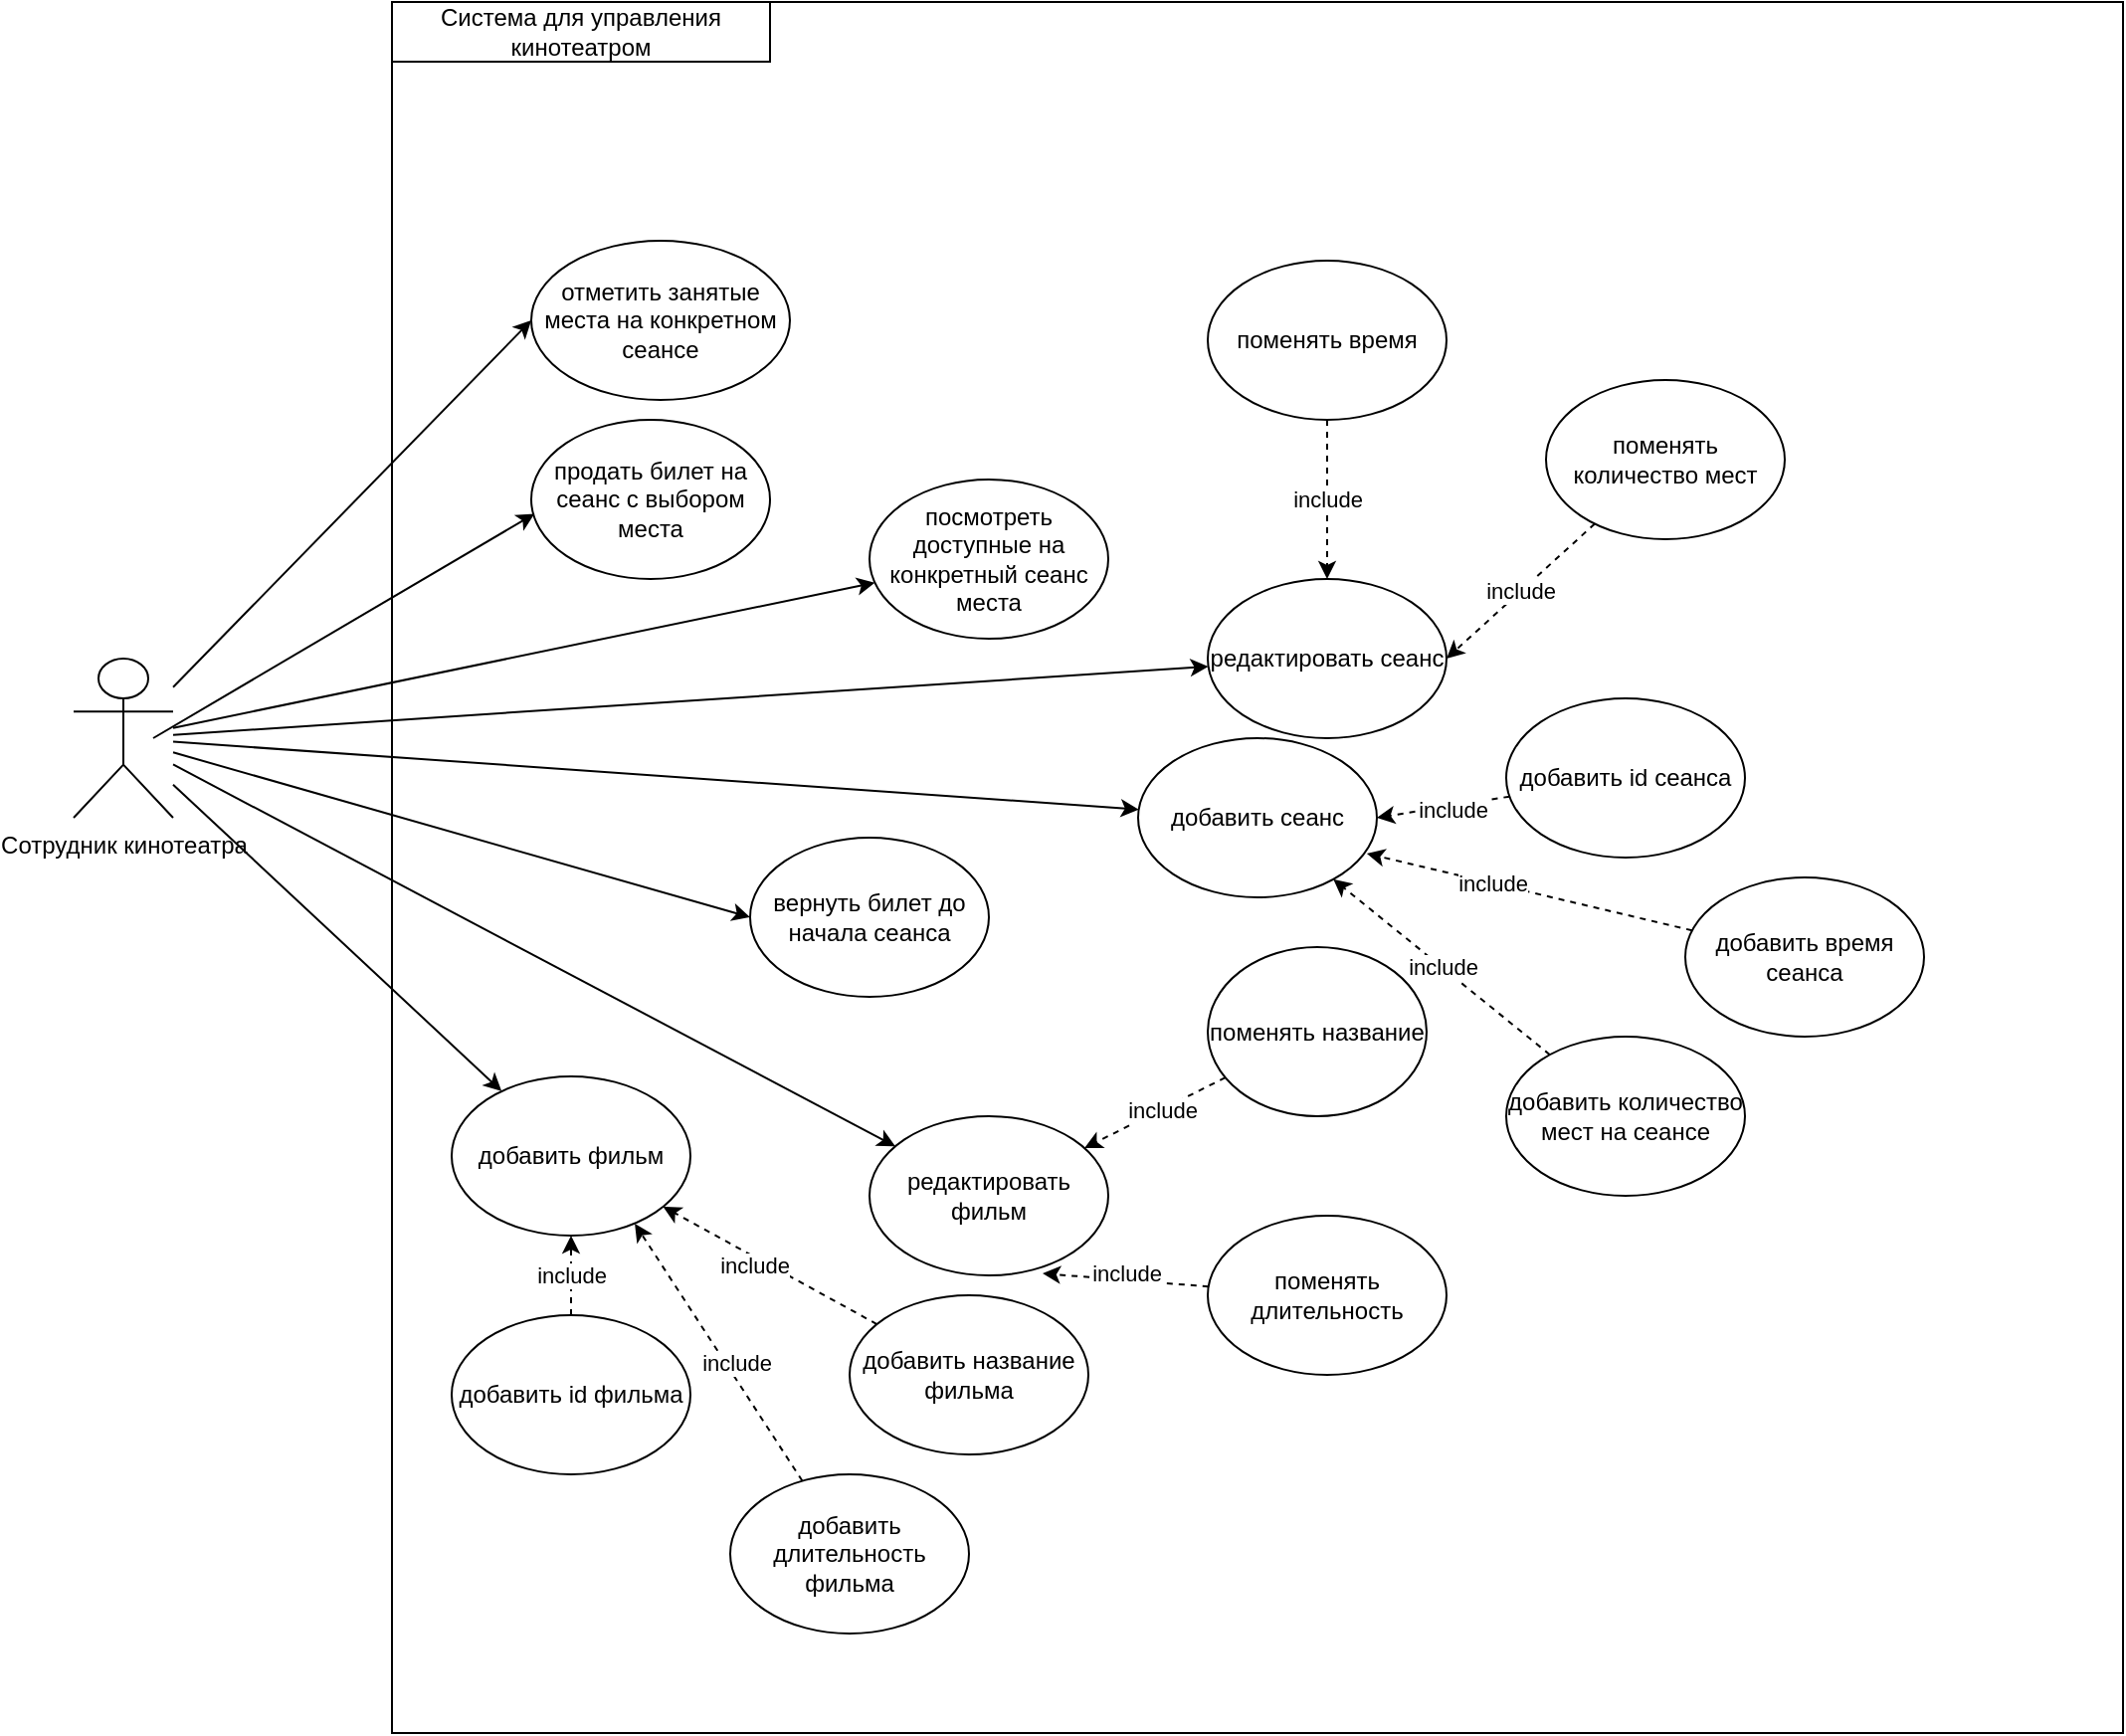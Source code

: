 <mxfile version="22.1.11" type="device">
  <diagram name="Страница — 1" id="BfXXUxiIAd01Yg0TkIi8">
    <mxGraphModel dx="984" dy="695" grid="1" gridSize="10" guides="1" tooltips="1" connect="1" arrows="1" fold="1" page="1" pageScale="1" pageWidth="827" pageHeight="1169" math="0" shadow="0">
      <root>
        <mxCell id="0" />
        <mxCell id="1" parent="0" />
        <mxCell id="MluJIr57iyrZP8SSuak7-4" value="" style="whiteSpace=wrap;html=1;aspect=fixed;strokeColor=default;" parent="1" vertex="1">
          <mxGeometry x="440" y="40" width="870" height="870" as="geometry" />
        </mxCell>
        <mxCell id="2qqS1FkIt9U3KMilBtJh-5" style="rounded=0;orthogonalLoop=1;jettySize=auto;html=1;entryX=0;entryY=0.5;entryDx=0;entryDy=0;" edge="1" parent="1" source="MluJIr57iyrZP8SSuak7-13" target="2qqS1FkIt9U3KMilBtJh-3">
          <mxGeometry relative="1" as="geometry" />
        </mxCell>
        <mxCell id="2qqS1FkIt9U3KMilBtJh-10" style="rounded=0;orthogonalLoop=1;jettySize=auto;html=1;entryX=0;entryY=0.5;entryDx=0;entryDy=0;" edge="1" parent="1" source="MluJIr57iyrZP8SSuak7-13" target="2qqS1FkIt9U3KMilBtJh-9">
          <mxGeometry relative="1" as="geometry" />
        </mxCell>
        <mxCell id="2qqS1FkIt9U3KMilBtJh-12" style="rounded=0;orthogonalLoop=1;jettySize=auto;html=1;" edge="1" parent="1" source="MluJIr57iyrZP8SSuak7-13" target="2qqS1FkIt9U3KMilBtJh-11">
          <mxGeometry relative="1" as="geometry" />
        </mxCell>
        <mxCell id="2qqS1FkIt9U3KMilBtJh-14" style="rounded=0;orthogonalLoop=1;jettySize=auto;html=1;" edge="1" parent="1" source="MluJIr57iyrZP8SSuak7-13" target="2qqS1FkIt9U3KMilBtJh-13">
          <mxGeometry relative="1" as="geometry" />
        </mxCell>
        <mxCell id="2qqS1FkIt9U3KMilBtJh-16" style="rounded=0;orthogonalLoop=1;jettySize=auto;html=1;" edge="1" parent="1" source="MluJIr57iyrZP8SSuak7-13" target="2qqS1FkIt9U3KMilBtJh-15">
          <mxGeometry relative="1" as="geometry" />
        </mxCell>
        <mxCell id="2qqS1FkIt9U3KMilBtJh-18" style="rounded=0;orthogonalLoop=1;jettySize=auto;html=1;" edge="1" parent="1" source="MluJIr57iyrZP8SSuak7-13" target="2qqS1FkIt9U3KMilBtJh-17">
          <mxGeometry relative="1" as="geometry" />
        </mxCell>
        <mxCell id="2qqS1FkIt9U3KMilBtJh-20" style="rounded=0;orthogonalLoop=1;jettySize=auto;html=1;" edge="1" parent="1" source="MluJIr57iyrZP8SSuak7-13" target="2qqS1FkIt9U3KMilBtJh-19">
          <mxGeometry relative="1" as="geometry" />
        </mxCell>
        <mxCell id="MluJIr57iyrZP8SSuak7-13" value="Сотрудник кинотеатра" style="shape=umlActor;verticalLabelPosition=bottom;verticalAlign=top;html=1;outlineConnect=0;" parent="1" vertex="1">
          <mxGeometry x="280" y="370" width="50" height="80" as="geometry" />
        </mxCell>
        <mxCell id="MluJIr57iyrZP8SSuak7-23" value="Система для управления кинотеатром" style="rounded=0;whiteSpace=wrap;html=1;" parent="1" vertex="1">
          <mxGeometry x="440" y="40" width="190" height="30" as="geometry" />
        </mxCell>
        <mxCell id="2qqS1FkIt9U3KMilBtJh-3" value="отметить занятые места на конкретном сеансе" style="ellipse;whiteSpace=wrap;html=1;" vertex="1" parent="1">
          <mxGeometry x="510" y="160" width="130" height="80" as="geometry" />
        </mxCell>
        <mxCell id="2qqS1FkIt9U3KMilBtJh-7" value="продать билет на сеанс с выбором места" style="ellipse;whiteSpace=wrap;html=1;" vertex="1" parent="1">
          <mxGeometry x="510" y="250" width="120" height="80" as="geometry" />
        </mxCell>
        <mxCell id="2qqS1FkIt9U3KMilBtJh-8" style="rounded=0;orthogonalLoop=1;jettySize=auto;html=1;entryX=0.014;entryY=0.59;entryDx=0;entryDy=0;entryPerimeter=0;" edge="1" parent="1" target="2qqS1FkIt9U3KMilBtJh-7">
          <mxGeometry relative="1" as="geometry">
            <mxPoint x="320" y="410" as="sourcePoint" />
          </mxGeometry>
        </mxCell>
        <mxCell id="2qqS1FkIt9U3KMilBtJh-9" value="вернуть билет до начала сеанса" style="ellipse;whiteSpace=wrap;html=1;" vertex="1" parent="1">
          <mxGeometry x="620" y="460" width="120" height="80" as="geometry" />
        </mxCell>
        <mxCell id="2qqS1FkIt9U3KMilBtJh-11" value="добавить фильм" style="ellipse;whiteSpace=wrap;html=1;" vertex="1" parent="1">
          <mxGeometry x="470" y="580" width="120" height="80" as="geometry" />
        </mxCell>
        <mxCell id="2qqS1FkIt9U3KMilBtJh-13" value="добавить сеанс" style="ellipse;whiteSpace=wrap;html=1;" vertex="1" parent="1">
          <mxGeometry x="815" y="410" width="120" height="80" as="geometry" />
        </mxCell>
        <mxCell id="2qqS1FkIt9U3KMilBtJh-15" value="посмотреть доступные на конкретный сеанс места" style="ellipse;whiteSpace=wrap;html=1;" vertex="1" parent="1">
          <mxGeometry x="680" y="280" width="120" height="80" as="geometry" />
        </mxCell>
        <mxCell id="2qqS1FkIt9U3KMilBtJh-17" value="редактировать фильм" style="ellipse;whiteSpace=wrap;html=1;" vertex="1" parent="1">
          <mxGeometry x="680" y="600" width="120" height="80" as="geometry" />
        </mxCell>
        <mxCell id="2qqS1FkIt9U3KMilBtJh-19" value="редактировать сеанс" style="ellipse;whiteSpace=wrap;html=1;" vertex="1" parent="1">
          <mxGeometry x="850" y="330" width="120" height="80" as="geometry" />
        </mxCell>
        <mxCell id="2qqS1FkIt9U3KMilBtJh-27" style="rounded=0;orthogonalLoop=1;jettySize=auto;html=1;dashed=1;" edge="1" parent="1" source="2qqS1FkIt9U3KMilBtJh-21" target="2qqS1FkIt9U3KMilBtJh-17">
          <mxGeometry relative="1" as="geometry" />
        </mxCell>
        <mxCell id="2qqS1FkIt9U3KMilBtJh-29" value="include" style="edgeLabel;html=1;align=center;verticalAlign=middle;resizable=0;points=[];" vertex="1" connectable="0" parent="2qqS1FkIt9U3KMilBtJh-27">
          <mxGeometry x="-0.117" y="-1" relative="1" as="geometry">
            <mxPoint y="1" as="offset" />
          </mxGeometry>
        </mxCell>
        <mxCell id="2qqS1FkIt9U3KMilBtJh-21" value="поменять название" style="ellipse;whiteSpace=wrap;html=1;" vertex="1" parent="1">
          <mxGeometry x="850" y="515" width="110" height="85" as="geometry" />
        </mxCell>
        <mxCell id="2qqS1FkIt9U3KMilBtJh-22" value="поменять длительность" style="ellipse;whiteSpace=wrap;html=1;" vertex="1" parent="1">
          <mxGeometry x="850" y="650" width="120" height="80" as="geometry" />
        </mxCell>
        <mxCell id="2qqS1FkIt9U3KMilBtJh-25" value="include" style="edgeStyle=orthogonalEdgeStyle;rounded=0;orthogonalLoop=1;jettySize=auto;html=1;entryX=0.5;entryY=0;entryDx=0;entryDy=0;dashed=1;" edge="1" parent="1" source="2qqS1FkIt9U3KMilBtJh-23" target="2qqS1FkIt9U3KMilBtJh-19">
          <mxGeometry relative="1" as="geometry" />
        </mxCell>
        <mxCell id="2qqS1FkIt9U3KMilBtJh-23" value="поменять время" style="ellipse;whiteSpace=wrap;html=1;" vertex="1" parent="1">
          <mxGeometry x="850" y="170" width="120" height="80" as="geometry" />
        </mxCell>
        <mxCell id="2qqS1FkIt9U3KMilBtJh-26" value="include" style="rounded=0;orthogonalLoop=1;jettySize=auto;html=1;entryX=1;entryY=0.5;entryDx=0;entryDy=0;dashed=1;" edge="1" parent="1" source="2qqS1FkIt9U3KMilBtJh-24" target="2qqS1FkIt9U3KMilBtJh-19">
          <mxGeometry relative="1" as="geometry" />
        </mxCell>
        <mxCell id="2qqS1FkIt9U3KMilBtJh-24" value="поменять количество мест" style="ellipse;whiteSpace=wrap;html=1;" vertex="1" parent="1">
          <mxGeometry x="1020" y="230" width="120" height="80" as="geometry" />
        </mxCell>
        <mxCell id="2qqS1FkIt9U3KMilBtJh-28" style="rounded=0;orthogonalLoop=1;jettySize=auto;html=1;entryX=0.725;entryY=0.988;entryDx=0;entryDy=0;entryPerimeter=0;dashed=1;" edge="1" parent="1" source="2qqS1FkIt9U3KMilBtJh-22" target="2qqS1FkIt9U3KMilBtJh-17">
          <mxGeometry relative="1" as="geometry" />
        </mxCell>
        <mxCell id="2qqS1FkIt9U3KMilBtJh-30" value="include" style="edgeLabel;html=1;align=center;verticalAlign=middle;resizable=0;points=[];" vertex="1" connectable="0" parent="2qqS1FkIt9U3KMilBtJh-28">
          <mxGeometry x="0.0" y="-4" relative="1" as="geometry">
            <mxPoint as="offset" />
          </mxGeometry>
        </mxCell>
        <mxCell id="2qqS1FkIt9U3KMilBtJh-44" value="include" style="edgeStyle=orthogonalEdgeStyle;rounded=0;orthogonalLoop=1;jettySize=auto;html=1;dashed=1;" edge="1" parent="1" source="2qqS1FkIt9U3KMilBtJh-32" target="2qqS1FkIt9U3KMilBtJh-11">
          <mxGeometry relative="1" as="geometry" />
        </mxCell>
        <mxCell id="2qqS1FkIt9U3KMilBtJh-32" value="добавить id фильма" style="ellipse;whiteSpace=wrap;html=1;" vertex="1" parent="1">
          <mxGeometry x="470" y="700" width="120" height="80" as="geometry" />
        </mxCell>
        <mxCell id="2qqS1FkIt9U3KMilBtJh-45" style="rounded=0;orthogonalLoop=1;jettySize=auto;html=1;dashed=1;" edge="1" parent="1" source="2qqS1FkIt9U3KMilBtJh-33" target="2qqS1FkIt9U3KMilBtJh-11">
          <mxGeometry relative="1" as="geometry" />
        </mxCell>
        <mxCell id="2qqS1FkIt9U3KMilBtJh-47" value="include" style="edgeLabel;html=1;align=center;verticalAlign=middle;resizable=0;points=[];" vertex="1" connectable="0" parent="2qqS1FkIt9U3KMilBtJh-45">
          <mxGeometry x="0.136" y="3" relative="1" as="geometry">
            <mxPoint y="1" as="offset" />
          </mxGeometry>
        </mxCell>
        <mxCell id="2qqS1FkIt9U3KMilBtJh-33" value="добавить название фильма" style="ellipse;whiteSpace=wrap;html=1;" vertex="1" parent="1">
          <mxGeometry x="670" y="690" width="120" height="80" as="geometry" />
        </mxCell>
        <mxCell id="2qqS1FkIt9U3KMilBtJh-34" value="добавить длительность фильма" style="ellipse;whiteSpace=wrap;html=1;" vertex="1" parent="1">
          <mxGeometry x="610" y="780" width="120" height="80" as="geometry" />
        </mxCell>
        <mxCell id="2qqS1FkIt9U3KMilBtJh-40" style="rounded=0;orthogonalLoop=1;jettySize=auto;html=1;entryX=1;entryY=0.5;entryDx=0;entryDy=0;dashed=1;" edge="1" parent="1" source="2qqS1FkIt9U3KMilBtJh-35" target="2qqS1FkIt9U3KMilBtJh-13">
          <mxGeometry relative="1" as="geometry" />
        </mxCell>
        <mxCell id="2qqS1FkIt9U3KMilBtJh-42" value="include" style="edgeLabel;html=1;align=center;verticalAlign=middle;resizable=0;points=[];" vertex="1" connectable="0" parent="2qqS1FkIt9U3KMilBtJh-40">
          <mxGeometry x="-0.13" y="2" relative="1" as="geometry">
            <mxPoint as="offset" />
          </mxGeometry>
        </mxCell>
        <mxCell id="2qqS1FkIt9U3KMilBtJh-35" value="добавить id сеанса" style="ellipse;whiteSpace=wrap;html=1;" vertex="1" parent="1">
          <mxGeometry x="1000" y="390" width="120" height="80" as="geometry" />
        </mxCell>
        <mxCell id="2qqS1FkIt9U3KMilBtJh-36" value="добавить время сеанса" style="ellipse;whiteSpace=wrap;html=1;" vertex="1" parent="1">
          <mxGeometry x="1090" y="480" width="120" height="80" as="geometry" />
        </mxCell>
        <mxCell id="2qqS1FkIt9U3KMilBtJh-38" value="include" style="rounded=0;orthogonalLoop=1;jettySize=auto;html=1;dashed=1;" edge="1" parent="1" source="2qqS1FkIt9U3KMilBtJh-37" target="2qqS1FkIt9U3KMilBtJh-13">
          <mxGeometry relative="1" as="geometry" />
        </mxCell>
        <mxCell id="2qqS1FkIt9U3KMilBtJh-37" value="добавить количество мест на сеансе" style="ellipse;whiteSpace=wrap;html=1;" vertex="1" parent="1">
          <mxGeometry x="1000" y="560" width="120" height="80" as="geometry" />
        </mxCell>
        <mxCell id="2qqS1FkIt9U3KMilBtJh-41" style="rounded=0;orthogonalLoop=1;jettySize=auto;html=1;entryX=0.958;entryY=0.725;entryDx=0;entryDy=0;entryPerimeter=0;dashed=1;" edge="1" parent="1" source="2qqS1FkIt9U3KMilBtJh-36" target="2qqS1FkIt9U3KMilBtJh-13">
          <mxGeometry relative="1" as="geometry" />
        </mxCell>
        <mxCell id="2qqS1FkIt9U3KMilBtJh-43" value="include" style="edgeLabel;html=1;align=center;verticalAlign=middle;resizable=0;points=[];" vertex="1" connectable="0" parent="2qqS1FkIt9U3KMilBtJh-41">
          <mxGeometry x="0.229" relative="1" as="geometry">
            <mxPoint as="offset" />
          </mxGeometry>
        </mxCell>
        <mxCell id="2qqS1FkIt9U3KMilBtJh-46" style="rounded=0;orthogonalLoop=1;jettySize=auto;html=1;entryX=0.767;entryY=0.925;entryDx=0;entryDy=0;entryPerimeter=0;dashed=1;" edge="1" parent="1" source="2qqS1FkIt9U3KMilBtJh-34" target="2qqS1FkIt9U3KMilBtJh-11">
          <mxGeometry relative="1" as="geometry" />
        </mxCell>
        <mxCell id="2qqS1FkIt9U3KMilBtJh-48" value="include" style="edgeLabel;html=1;align=center;verticalAlign=middle;resizable=0;points=[];" vertex="1" connectable="0" parent="2qqS1FkIt9U3KMilBtJh-46">
          <mxGeometry x="-0.11" y="-5" relative="1" as="geometry">
            <mxPoint y="1" as="offset" />
          </mxGeometry>
        </mxCell>
      </root>
    </mxGraphModel>
  </diagram>
</mxfile>

